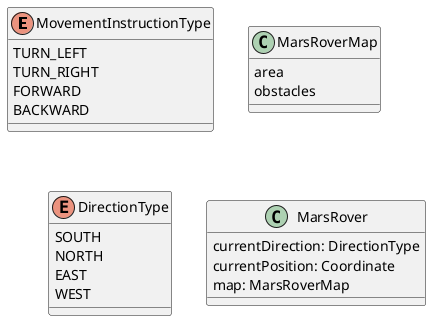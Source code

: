 @startuml

enum MovementInstructionType {
TURN_LEFT
TURN_RIGHT
FORWARD
BACKWARD
}

class MarsRoverMap {
    area
    obstacles
}


enum DirectionType{
    SOUTH
    NORTH
    EAST
    WEST
}

class MarsRover {
    currentDirection: DirectionType
    currentPosition: Coordinate
    map: MarsRoverMap
}

@enduml